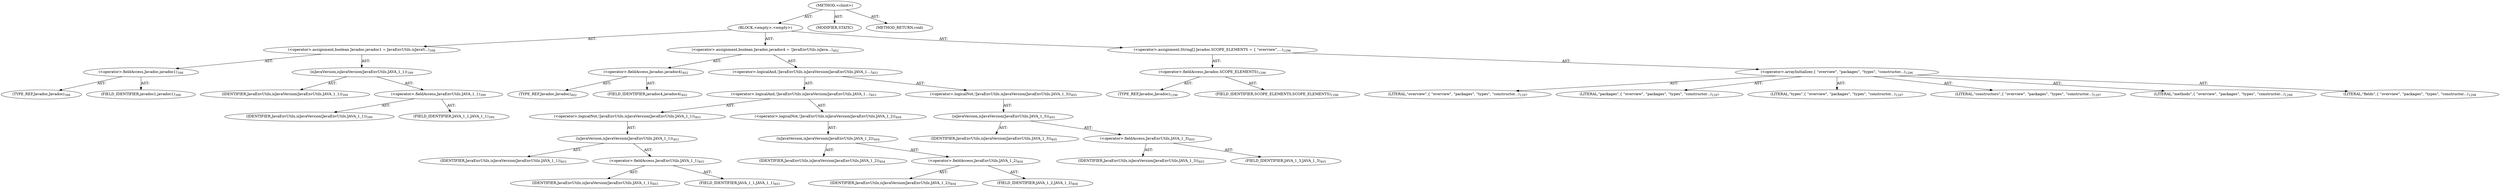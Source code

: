 digraph "&lt;clinit&gt;" {  
"111669149831" [label = <(METHOD,&lt;clinit&gt;)> ]
"25769804119" [label = <(BLOCK,&lt;empty&gt;,&lt;empty&gt;)> ]
"30064772563" [label = <(&lt;operator&gt;.assignment,boolean Javadoc.javadoc1 = JavaEnvUtils.isJavaV...)<SUB>398</SUB>> ]
"30064772564" [label = <(&lt;operator&gt;.fieldAccess,Javadoc.javadoc1)<SUB>398</SUB>> ]
"180388626477" [label = <(TYPE_REF,Javadoc,Javadoc)<SUB>398</SUB>> ]
"55834575201" [label = <(FIELD_IDENTIFIER,javadoc1,javadoc1)<SUB>398</SUB>> ]
"30064772565" [label = <(isJavaVersion,isJavaVersion(JavaEnvUtils.JAVA_1_1))<SUB>399</SUB>> ]
"68719477828" [label = <(IDENTIFIER,JavaEnvUtils,isJavaVersion(JavaEnvUtils.JAVA_1_1))<SUB>399</SUB>> ]
"30064772566" [label = <(&lt;operator&gt;.fieldAccess,JavaEnvUtils.JAVA_1_1)<SUB>399</SUB>> ]
"68719477829" [label = <(IDENTIFIER,JavaEnvUtils,isJavaVersion(JavaEnvUtils.JAVA_1_1))<SUB>399</SUB>> ]
"55834575202" [label = <(FIELD_IDENTIFIER,JAVA_1_1,JAVA_1_1)<SUB>399</SUB>> ]
"30064772567" [label = <(&lt;operator&gt;.assignment,boolean Javadoc.javadoc4 = !JavaEnvUtils.isJava...)<SUB>402</SUB>> ]
"30064772568" [label = <(&lt;operator&gt;.fieldAccess,Javadoc.javadoc4)<SUB>402</SUB>> ]
"180388626478" [label = <(TYPE_REF,Javadoc,Javadoc)<SUB>402</SUB>> ]
"55834575203" [label = <(FIELD_IDENTIFIER,javadoc4,javadoc4)<SUB>402</SUB>> ]
"30064772569" [label = <(&lt;operator&gt;.logicalAnd,!JavaEnvUtils.isJavaVersion(JavaEnvUtils.JAVA_1...)<SUB>403</SUB>> ]
"30064772570" [label = <(&lt;operator&gt;.logicalAnd,!JavaEnvUtils.isJavaVersion(JavaEnvUtils.JAVA_1...)<SUB>403</SUB>> ]
"30064772571" [label = <(&lt;operator&gt;.logicalNot,!JavaEnvUtils.isJavaVersion(JavaEnvUtils.JAVA_1_1))<SUB>403</SUB>> ]
"30064772572" [label = <(isJavaVersion,isJavaVersion(JavaEnvUtils.JAVA_1_1))<SUB>403</SUB>> ]
"68719477830" [label = <(IDENTIFIER,JavaEnvUtils,isJavaVersion(JavaEnvUtils.JAVA_1_1))<SUB>403</SUB>> ]
"30064772573" [label = <(&lt;operator&gt;.fieldAccess,JavaEnvUtils.JAVA_1_1)<SUB>403</SUB>> ]
"68719477831" [label = <(IDENTIFIER,JavaEnvUtils,isJavaVersion(JavaEnvUtils.JAVA_1_1))<SUB>403</SUB>> ]
"55834575204" [label = <(FIELD_IDENTIFIER,JAVA_1_1,JAVA_1_1)<SUB>403</SUB>> ]
"30064772574" [label = <(&lt;operator&gt;.logicalNot,!JavaEnvUtils.isJavaVersion(JavaEnvUtils.JAVA_1_2))<SUB>404</SUB>> ]
"30064772575" [label = <(isJavaVersion,isJavaVersion(JavaEnvUtils.JAVA_1_2))<SUB>404</SUB>> ]
"68719477832" [label = <(IDENTIFIER,JavaEnvUtils,isJavaVersion(JavaEnvUtils.JAVA_1_2))<SUB>404</SUB>> ]
"30064772576" [label = <(&lt;operator&gt;.fieldAccess,JavaEnvUtils.JAVA_1_2)<SUB>404</SUB>> ]
"68719477833" [label = <(IDENTIFIER,JavaEnvUtils,isJavaVersion(JavaEnvUtils.JAVA_1_2))<SUB>404</SUB>> ]
"55834575205" [label = <(FIELD_IDENTIFIER,JAVA_1_2,JAVA_1_2)<SUB>404</SUB>> ]
"30064772577" [label = <(&lt;operator&gt;.logicalNot,!JavaEnvUtils.isJavaVersion(JavaEnvUtils.JAVA_1_3))<SUB>405</SUB>> ]
"30064772578" [label = <(isJavaVersion,isJavaVersion(JavaEnvUtils.JAVA_1_3))<SUB>405</SUB>> ]
"68719477834" [label = <(IDENTIFIER,JavaEnvUtils,isJavaVersion(JavaEnvUtils.JAVA_1_3))<SUB>405</SUB>> ]
"30064772579" [label = <(&lt;operator&gt;.fieldAccess,JavaEnvUtils.JAVA_1_3)<SUB>405</SUB>> ]
"68719477835" [label = <(IDENTIFIER,JavaEnvUtils,isJavaVersion(JavaEnvUtils.JAVA_1_3))<SUB>405</SUB>> ]
"55834575206" [label = <(FIELD_IDENTIFIER,JAVA_1_3,JAVA_1_3)<SUB>405</SUB>> ]
"30064772580" [label = <(&lt;operator&gt;.assignment,String[] Javadoc.SCOPE_ELEMENTS = { &quot;overview&quot;,...)<SUB>1296</SUB>> ]
"30064772581" [label = <(&lt;operator&gt;.fieldAccess,Javadoc.SCOPE_ELEMENTS)<SUB>1296</SUB>> ]
"180388626479" [label = <(TYPE_REF,Javadoc,Javadoc)<SUB>1296</SUB>> ]
"55834575207" [label = <(FIELD_IDENTIFIER,SCOPE_ELEMENTS,SCOPE_ELEMENTS)<SUB>1296</SUB>> ]
"30064772582" [label = <(&lt;operator&gt;.arrayInitializer,{ &quot;overview&quot;, &quot;packages&quot;, &quot;types&quot;, &quot;constructor...)<SUB>1296</SUB>> ]
"90194313506" [label = <(LITERAL,&quot;overview&quot;,{ &quot;overview&quot;, &quot;packages&quot;, &quot;types&quot;, &quot;constructor...)<SUB>1297</SUB>> ]
"90194313507" [label = <(LITERAL,&quot;packages&quot;,{ &quot;overview&quot;, &quot;packages&quot;, &quot;types&quot;, &quot;constructor...)<SUB>1297</SUB>> ]
"90194313508" [label = <(LITERAL,&quot;types&quot;,{ &quot;overview&quot;, &quot;packages&quot;, &quot;types&quot;, &quot;constructor...)<SUB>1297</SUB>> ]
"90194313509" [label = <(LITERAL,&quot;constructors&quot;,{ &quot;overview&quot;, &quot;packages&quot;, &quot;types&quot;, &quot;constructor...)<SUB>1297</SUB>> ]
"90194313510" [label = <(LITERAL,&quot;methods&quot;,{ &quot;overview&quot;, &quot;packages&quot;, &quot;types&quot;, &quot;constructor...)<SUB>1298</SUB>> ]
"90194313511" [label = <(LITERAL,&quot;fields&quot;,{ &quot;overview&quot;, &quot;packages&quot;, &quot;types&quot;, &quot;constructor...)<SUB>1298</SUB>> ]
"133143986509" [label = <(MODIFIER,STATIC)> ]
"128849019015" [label = <(METHOD_RETURN,void)> ]
  "111669149831" -> "25769804119"  [ label = "AST: "] 
  "111669149831" -> "133143986509"  [ label = "AST: "] 
  "111669149831" -> "128849019015"  [ label = "AST: "] 
  "25769804119" -> "30064772563"  [ label = "AST: "] 
  "25769804119" -> "30064772567"  [ label = "AST: "] 
  "25769804119" -> "30064772580"  [ label = "AST: "] 
  "30064772563" -> "30064772564"  [ label = "AST: "] 
  "30064772563" -> "30064772565"  [ label = "AST: "] 
  "30064772564" -> "180388626477"  [ label = "AST: "] 
  "30064772564" -> "55834575201"  [ label = "AST: "] 
  "30064772565" -> "68719477828"  [ label = "AST: "] 
  "30064772565" -> "30064772566"  [ label = "AST: "] 
  "30064772566" -> "68719477829"  [ label = "AST: "] 
  "30064772566" -> "55834575202"  [ label = "AST: "] 
  "30064772567" -> "30064772568"  [ label = "AST: "] 
  "30064772567" -> "30064772569"  [ label = "AST: "] 
  "30064772568" -> "180388626478"  [ label = "AST: "] 
  "30064772568" -> "55834575203"  [ label = "AST: "] 
  "30064772569" -> "30064772570"  [ label = "AST: "] 
  "30064772569" -> "30064772577"  [ label = "AST: "] 
  "30064772570" -> "30064772571"  [ label = "AST: "] 
  "30064772570" -> "30064772574"  [ label = "AST: "] 
  "30064772571" -> "30064772572"  [ label = "AST: "] 
  "30064772572" -> "68719477830"  [ label = "AST: "] 
  "30064772572" -> "30064772573"  [ label = "AST: "] 
  "30064772573" -> "68719477831"  [ label = "AST: "] 
  "30064772573" -> "55834575204"  [ label = "AST: "] 
  "30064772574" -> "30064772575"  [ label = "AST: "] 
  "30064772575" -> "68719477832"  [ label = "AST: "] 
  "30064772575" -> "30064772576"  [ label = "AST: "] 
  "30064772576" -> "68719477833"  [ label = "AST: "] 
  "30064772576" -> "55834575205"  [ label = "AST: "] 
  "30064772577" -> "30064772578"  [ label = "AST: "] 
  "30064772578" -> "68719477834"  [ label = "AST: "] 
  "30064772578" -> "30064772579"  [ label = "AST: "] 
  "30064772579" -> "68719477835"  [ label = "AST: "] 
  "30064772579" -> "55834575206"  [ label = "AST: "] 
  "30064772580" -> "30064772581"  [ label = "AST: "] 
  "30064772580" -> "30064772582"  [ label = "AST: "] 
  "30064772581" -> "180388626479"  [ label = "AST: "] 
  "30064772581" -> "55834575207"  [ label = "AST: "] 
  "30064772582" -> "90194313506"  [ label = "AST: "] 
  "30064772582" -> "90194313507"  [ label = "AST: "] 
  "30064772582" -> "90194313508"  [ label = "AST: "] 
  "30064772582" -> "90194313509"  [ label = "AST: "] 
  "30064772582" -> "90194313510"  [ label = "AST: "] 
  "30064772582" -> "90194313511"  [ label = "AST: "] 
}
